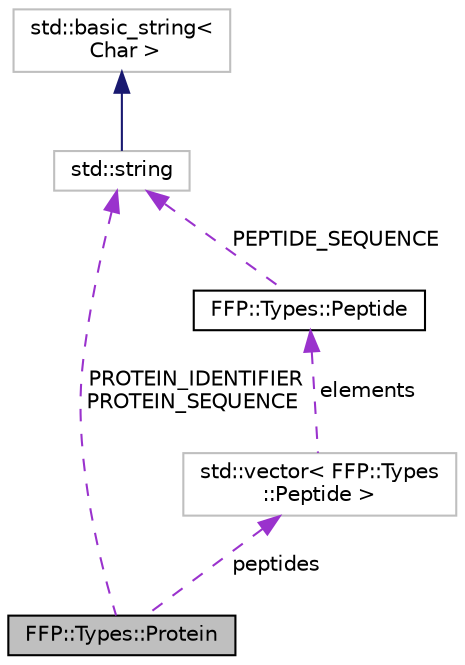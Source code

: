 digraph "FFP::Types::Protein"
{
 // LATEX_PDF_SIZE
  edge [fontname="Helvetica",fontsize="10",labelfontname="Helvetica",labelfontsize="10"];
  node [fontname="Helvetica",fontsize="10",shape=record];
  Node1 [label="FFP::Types::Protein",height=0.2,width=0.4,color="black", fillcolor="grey75", style="filled", fontcolor="black",tooltip="The ProteinsSequence class is used to store the information of each protein sequence in the Fasta fil..."];
  Node2 -> Node1 [dir="back",color="darkorchid3",fontsize="10",style="dashed",label=" PROTEIN_IDENTIFIER\nPROTEIN_SEQUENCE" ,fontname="Helvetica"];
  Node2 [label="std::string",height=0.2,width=0.4,color="grey75", fillcolor="white", style="filled",tooltip=" "];
  Node3 -> Node2 [dir="back",color="midnightblue",fontsize="10",style="solid",fontname="Helvetica"];
  Node3 [label="std::basic_string\<\l Char \>",height=0.2,width=0.4,color="grey75", fillcolor="white", style="filled",tooltip=" "];
  Node4 -> Node1 [dir="back",color="darkorchid3",fontsize="10",style="dashed",label=" peptides" ,fontname="Helvetica"];
  Node4 [label="std::vector\< FFP::Types\l::Peptide \>",height=0.2,width=0.4,color="grey75", fillcolor="white", style="filled",tooltip=" "];
  Node5 -> Node4 [dir="back",color="darkorchid3",fontsize="10",style="dashed",label=" elements" ,fontname="Helvetica"];
  Node5 [label="FFP::Types::Peptide",height=0.2,width=0.4,color="black", fillcolor="white", style="filled",URL="$structFFP_1_1Types_1_1Peptide.html",tooltip=" "];
  Node2 -> Node5 [dir="back",color="darkorchid3",fontsize="10",style="dashed",label=" PEPTIDE_SEQUENCE" ,fontname="Helvetica"];
}
